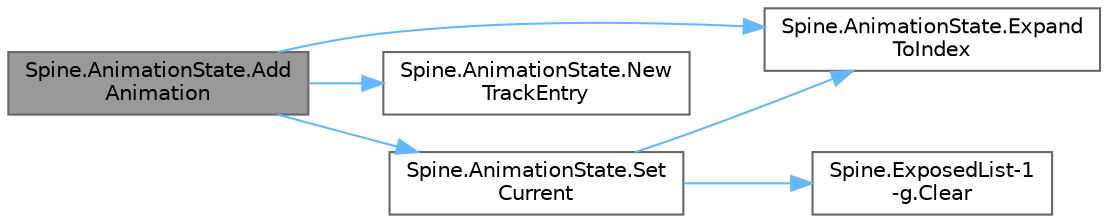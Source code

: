digraph "Spine.AnimationState.AddAnimation"
{
 // LATEX_PDF_SIZE
  bgcolor="transparent";
  edge [fontname=Helvetica,fontsize=10,labelfontname=Helvetica,labelfontsize=10];
  node [fontname=Helvetica,fontsize=10,shape=box,height=0.2,width=0.4];
  rankdir="LR";
  Node1 [id="Node000001",label="Spine.AnimationState.Add\lAnimation",height=0.2,width=0.4,color="gray40", fillcolor="grey60", style="filled", fontcolor="black",tooltip="Adds an animation to be played after the current or last queued animation for a track...."];
  Node1 -> Node2 [id="edge1_Node000001_Node000002",color="steelblue1",style="solid",tooltip=" "];
  Node2 [id="Node000002",label="Spine.AnimationState.Expand\lToIndex",height=0.2,width=0.4,color="grey40", fillcolor="white", style="filled",URL="$class_spine_1_1_animation_state.html#a37fafba6bb3ae656f7ad9e7161039b94",tooltip=" "];
  Node1 -> Node3 [id="edge2_Node000001_Node000003",color="steelblue1",style="solid",tooltip=" "];
  Node3 [id="Node000003",label="Spine.AnimationState.New\lTrackEntry",height=0.2,width=0.4,color="grey40", fillcolor="white", style="filled",URL="$class_spine_1_1_animation_state.html#a94654c77ff21aa474abf33b7c150b833",tooltip="Object-pooling version of new TrackEntry. Obtain an unused TrackEntry from the pool and clear/initial..."];
  Node1 -> Node4 [id="edge3_Node000001_Node000004",color="steelblue1",style="solid",tooltip=" "];
  Node4 [id="Node000004",label="Spine.AnimationState.Set\lCurrent",height=0.2,width=0.4,color="grey40", fillcolor="white", style="filled",URL="$class_spine_1_1_animation_state.html#a812ae3fc777e8e5b5f716777f06b6c61",tooltip="Sets the active TrackEntry for a given track number."];
  Node4 -> Node5 [id="edge4_Node000004_Node000005",color="steelblue1",style="solid",tooltip=" "];
  Node5 [id="Node000005",label="Spine.ExposedList-1\l-g.Clear",height=0.2,width=0.4,color="grey40", fillcolor="white", style="filled",URL="$class_spine_1_1_exposed_list-1-g.html#ab2453ae483ae98e5e68ea616320c8f5b",tooltip=" "];
  Node4 -> Node2 [id="edge5_Node000004_Node000002",color="steelblue1",style="solid",tooltip=" "];
}
